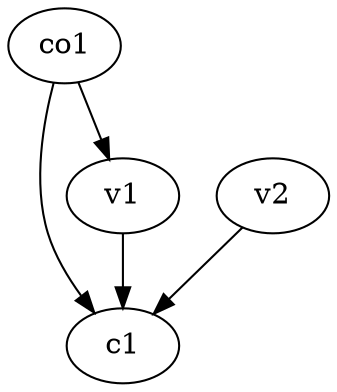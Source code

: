 strict digraph  {
c1;
v1;
v2;
co1;
v1 -> c1  [weight=1];
v2 -> c1  [weight=1];
co1 -> c1  [weight=1];
co1 -> v1  [weight=1];
}
